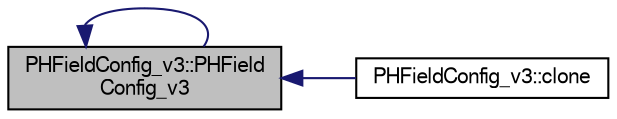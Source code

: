 digraph "PHFieldConfig_v3::PHFieldConfig_v3"
{
  bgcolor="transparent";
  edge [fontname="FreeSans",fontsize="10",labelfontname="FreeSans",labelfontsize="10"];
  node [fontname="FreeSans",fontsize="10",shape=record];
  rankdir="LR";
  Node1 [label="PHFieldConfig_v3::PHField\lConfig_v3",height=0.2,width=0.4,color="black", fillcolor="grey75", style="filled" fontcolor="black"];
  Node1 -> Node2 [dir="back",color="midnightblue",fontsize="10",style="solid",fontname="FreeSans"];
  Node2 [label="PHFieldConfig_v3::clone",height=0.2,width=0.4,color="black",URL="$db/de3/classPHFieldConfig__v3.html#aa7ca6c4289eca94d1865c334529bebab",tooltip="Virtual copy constructor. "];
  Node1 -> Node1 [dir="back",color="midnightblue",fontsize="10",style="solid",fontname="FreeSans"];
}
